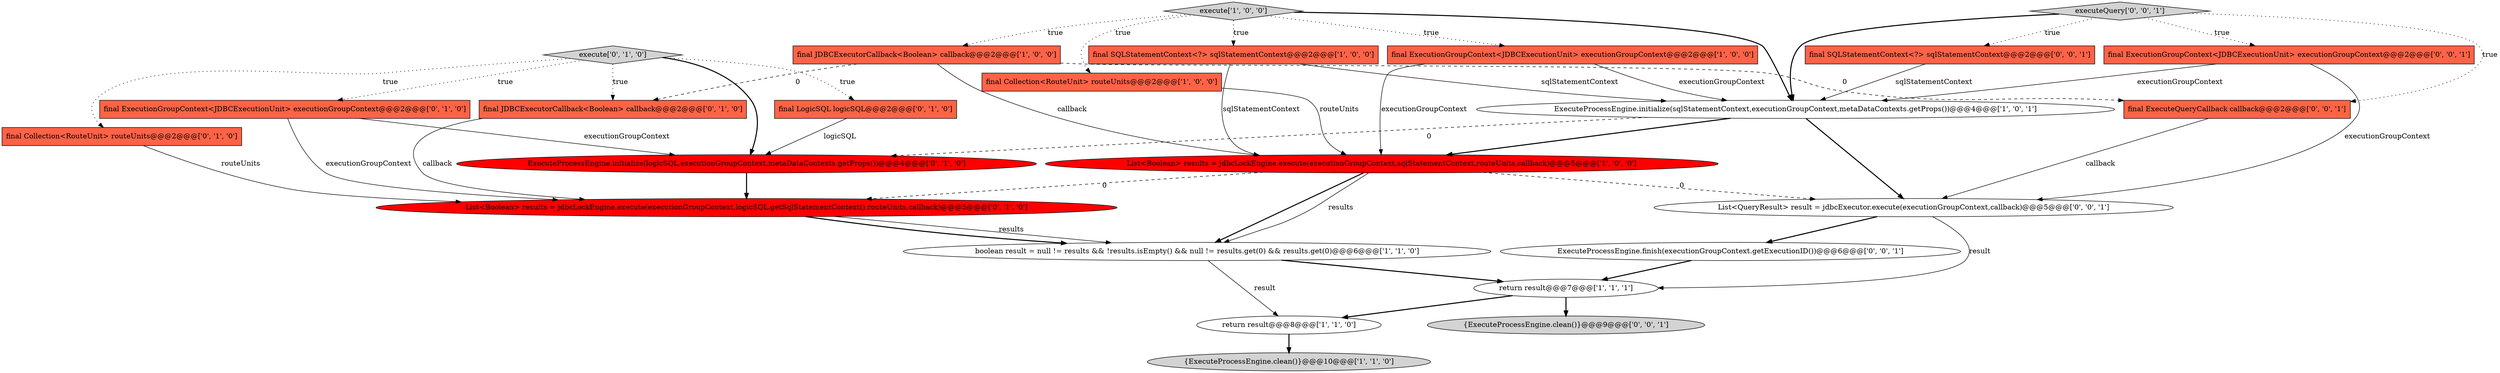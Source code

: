 digraph {
24 [style = filled, label = "ExecuteProcessEngine.finish(executionGroupContext.getExecutionID())@@@6@@@['0', '0', '1']", fillcolor = white, shape = ellipse image = "AAA0AAABBB3BBB"];
7 [style = filled, label = "return result@@@8@@@['1', '1', '0']", fillcolor = white, shape = ellipse image = "AAA0AAABBB1BBB"];
22 [style = filled, label = "{ExecuteProcessEngine.clean()}@@@9@@@['0', '0', '1']", fillcolor = lightgray, shape = ellipse image = "AAA0AAABBB3BBB"];
16 [style = filled, label = "final JDBCExecutorCallback<Boolean> callback@@@2@@@['0', '1', '0']", fillcolor = tomato, shape = box image = "AAA1AAABBB2BBB"];
6 [style = filled, label = "final SQLStatementContext<?> sqlStatementContext@@@2@@@['1', '0', '0']", fillcolor = tomato, shape = box image = "AAA0AAABBB1BBB"];
8 [style = filled, label = "List<Boolean> results = jdbcLockEngine.execute(executionGroupContext,sqlStatementContext,routeUnits,callback)@@@5@@@['1', '0', '0']", fillcolor = red, shape = ellipse image = "AAA1AAABBB1BBB"];
20 [style = filled, label = "final ExecutionGroupContext<JDBCExecutionUnit> executionGroupContext@@@2@@@['0', '0', '1']", fillcolor = tomato, shape = box image = "AAA0AAABBB3BBB"];
12 [style = filled, label = "final ExecutionGroupContext<JDBCExecutionUnit> executionGroupContext@@@2@@@['0', '1', '0']", fillcolor = tomato, shape = box image = "AAA0AAABBB2BBB"];
4 [style = filled, label = "final ExecutionGroupContext<JDBCExecutionUnit> executionGroupContext@@@2@@@['1', '0', '0']", fillcolor = tomato, shape = box image = "AAA0AAABBB1BBB"];
14 [style = filled, label = "final LogicSQL logicSQL@@@2@@@['0', '1', '0']", fillcolor = tomato, shape = box image = "AAA0AAABBB2BBB"];
18 [style = filled, label = "List<QueryResult> result = jdbcExecutor.execute(executionGroupContext,callback)@@@5@@@['0', '0', '1']", fillcolor = white, shape = ellipse image = "AAA0AAABBB3BBB"];
1 [style = filled, label = "execute['1', '0', '0']", fillcolor = lightgray, shape = diamond image = "AAA0AAABBB1BBB"];
9 [style = filled, label = "final JDBCExecutorCallback<Boolean> callback@@@2@@@['1', '0', '0']", fillcolor = tomato, shape = box image = "AAA1AAABBB1BBB"];
15 [style = filled, label = "ExecuteProcessEngine.initialize(logicSQL,executionGroupContext,metaDataContexts.getProps())@@@4@@@['0', '1', '0']", fillcolor = red, shape = ellipse image = "AAA1AAABBB2BBB"];
11 [style = filled, label = "execute['0', '1', '0']", fillcolor = lightgray, shape = diamond image = "AAA0AAABBB2BBB"];
21 [style = filled, label = "final SQLStatementContext<?> sqlStatementContext@@@2@@@['0', '0', '1']", fillcolor = tomato, shape = box image = "AAA0AAABBB3BBB"];
2 [style = filled, label = "{ExecuteProcessEngine.clean()}@@@10@@@['1', '1', '0']", fillcolor = lightgray, shape = ellipse image = "AAA0AAABBB1BBB"];
13 [style = filled, label = "final Collection<RouteUnit> routeUnits@@@2@@@['0', '1', '0']", fillcolor = tomato, shape = box image = "AAA0AAABBB2BBB"];
0 [style = filled, label = "boolean result = null != results && !results.isEmpty() && null != results.get(0) && results.get(0)@@@6@@@['1', '1', '0']", fillcolor = white, shape = ellipse image = "AAA0AAABBB1BBB"];
17 [style = filled, label = "List<Boolean> results = jdbcLockEngine.execute(executionGroupContext,logicSQL.getSqlStatementContext(),routeUnits,callback)@@@5@@@['0', '1', '0']", fillcolor = red, shape = ellipse image = "AAA1AAABBB2BBB"];
10 [style = filled, label = "ExecuteProcessEngine.initialize(sqlStatementContext,executionGroupContext,metaDataContexts.getProps())@@@4@@@['1', '0', '1']", fillcolor = white, shape = ellipse image = "AAA0AAABBB1BBB"];
23 [style = filled, label = "final ExecuteQueryCallback callback@@@2@@@['0', '0', '1']", fillcolor = tomato, shape = box image = "AAA0AAABBB3BBB"];
19 [style = filled, label = "executeQuery['0', '0', '1']", fillcolor = lightgray, shape = diamond image = "AAA0AAABBB3BBB"];
5 [style = filled, label = "final Collection<RouteUnit> routeUnits@@@2@@@['1', '0', '0']", fillcolor = tomato, shape = box image = "AAA0AAABBB1BBB"];
3 [style = filled, label = "return result@@@7@@@['1', '1', '1']", fillcolor = white, shape = ellipse image = "AAA0AAABBB1BBB"];
0->3 [style = bold, label=""];
17->0 [style = solid, label="results"];
10->18 [style = bold, label=""];
10->15 [style = dashed, label="0"];
18->24 [style = bold, label=""];
9->16 [style = dashed, label="0"];
20->10 [style = solid, label="executionGroupContext"];
16->17 [style = solid, label="callback"];
4->8 [style = solid, label="executionGroupContext"];
19->20 [style = dotted, label="true"];
11->12 [style = dotted, label="true"];
11->14 [style = dotted, label="true"];
9->8 [style = solid, label="callback"];
5->8 [style = solid, label="routeUnits"];
19->23 [style = dotted, label="true"];
19->10 [style = bold, label=""];
1->4 [style = dotted, label="true"];
19->21 [style = dotted, label="true"];
11->13 [style = dotted, label="true"];
12->15 [style = solid, label="executionGroupContext"];
3->22 [style = bold, label=""];
9->23 [style = dashed, label="0"];
11->15 [style = bold, label=""];
8->0 [style = bold, label=""];
15->17 [style = bold, label=""];
18->3 [style = solid, label="result"];
17->0 [style = bold, label=""];
10->8 [style = bold, label=""];
3->7 [style = bold, label=""];
7->2 [style = bold, label=""];
1->9 [style = dotted, label="true"];
0->7 [style = solid, label="result"];
8->0 [style = solid, label="results"];
11->16 [style = dotted, label="true"];
8->17 [style = dashed, label="0"];
12->17 [style = solid, label="executionGroupContext"];
21->10 [style = solid, label="sqlStatementContext"];
1->6 [style = dotted, label="true"];
8->18 [style = dashed, label="0"];
20->18 [style = solid, label="executionGroupContext"];
14->15 [style = solid, label="logicSQL"];
23->18 [style = solid, label="callback"];
4->10 [style = solid, label="executionGroupContext"];
6->10 [style = solid, label="sqlStatementContext"];
6->8 [style = solid, label="sqlStatementContext"];
1->10 [style = bold, label=""];
24->3 [style = bold, label=""];
1->5 [style = dotted, label="true"];
13->17 [style = solid, label="routeUnits"];
}
